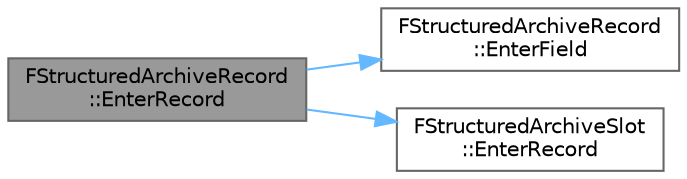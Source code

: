 digraph "FStructuredArchiveRecord::EnterRecord"
{
 // INTERACTIVE_SVG=YES
 // LATEX_PDF_SIZE
  bgcolor="transparent";
  edge [fontname=Helvetica,fontsize=10,labelfontname=Helvetica,labelfontsize=10];
  node [fontname=Helvetica,fontsize=10,shape=box,height=0.2,width=0.4];
  rankdir="LR";
  Node1 [id="Node000001",label="FStructuredArchiveRecord\l::EnterRecord",height=0.2,width=0.4,color="gray40", fillcolor="grey60", style="filled", fontcolor="black",tooltip=" "];
  Node1 -> Node2 [id="edge1_Node000001_Node000002",color="steelblue1",style="solid",tooltip=" "];
  Node2 [id="Node000002",label="FStructuredArchiveRecord\l::EnterField",height=0.2,width=0.4,color="grey40", fillcolor="white", style="filled",URL="$d2/d24/classFStructuredArchiveRecord.html#a13beb6bdcb00155ba339f1754856fea9",tooltip=" "];
  Node1 -> Node3 [id="edge2_Node000001_Node000003",color="steelblue1",style="solid",tooltip=" "];
  Node3 [id="Node000003",label="FStructuredArchiveSlot\l::EnterRecord",height=0.2,width=0.4,color="grey40", fillcolor="white", style="filled",URL="$d0/dfd/classFStructuredArchiveSlot.html#acd88be95aab107d73f3582c020c1faa0",tooltip=" "];
}
